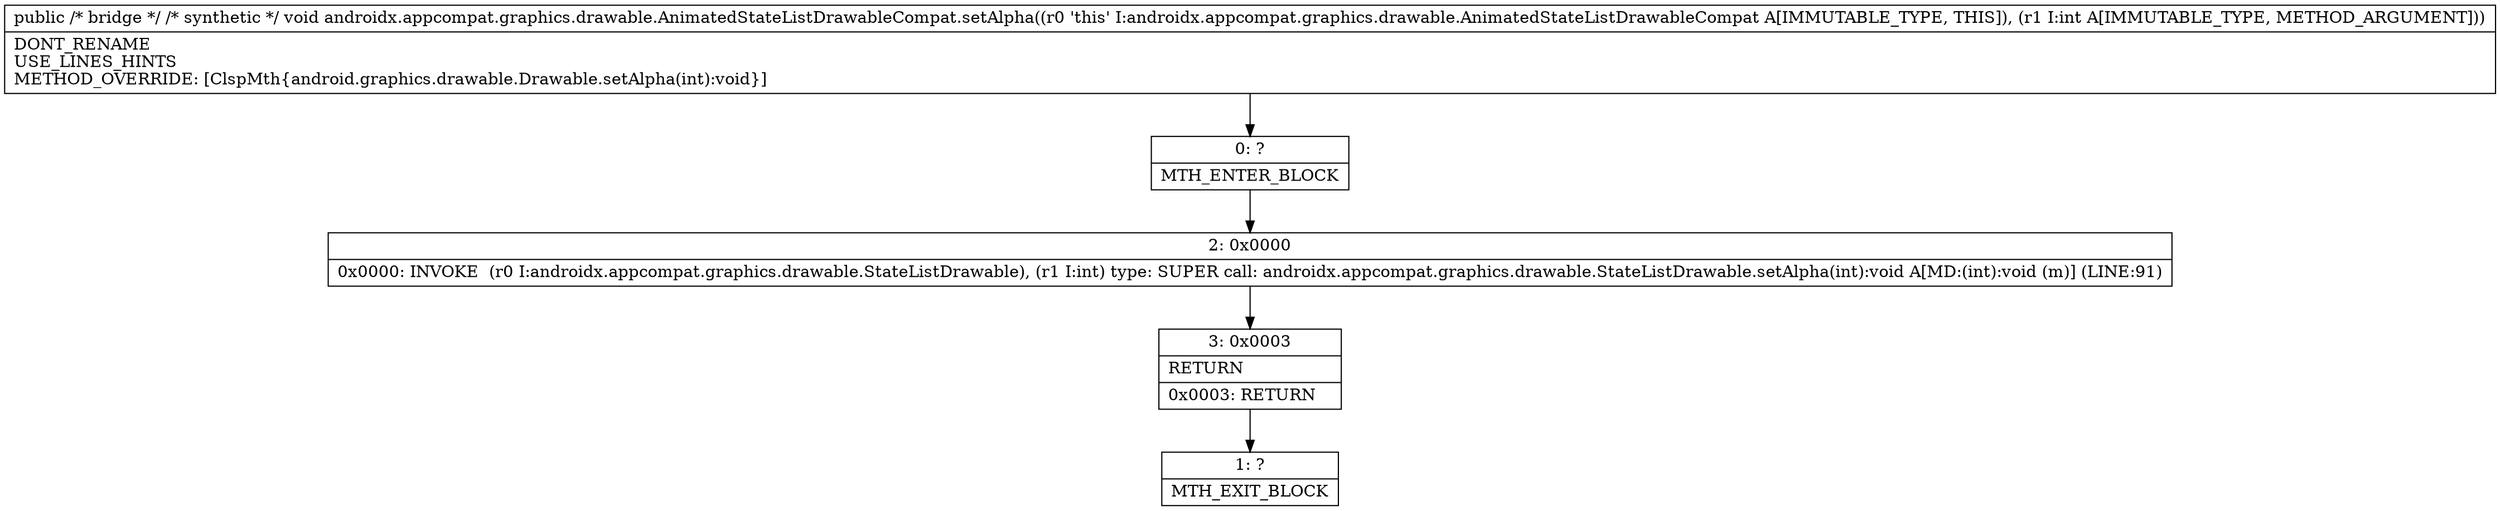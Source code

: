 digraph "CFG forandroidx.appcompat.graphics.drawable.AnimatedStateListDrawableCompat.setAlpha(I)V" {
Node_0 [shape=record,label="{0\:\ ?|MTH_ENTER_BLOCK\l}"];
Node_2 [shape=record,label="{2\:\ 0x0000|0x0000: INVOKE  (r0 I:androidx.appcompat.graphics.drawable.StateListDrawable), (r1 I:int) type: SUPER call: androidx.appcompat.graphics.drawable.StateListDrawable.setAlpha(int):void A[MD:(int):void (m)] (LINE:91)\l}"];
Node_3 [shape=record,label="{3\:\ 0x0003|RETURN\l|0x0003: RETURN   \l}"];
Node_1 [shape=record,label="{1\:\ ?|MTH_EXIT_BLOCK\l}"];
MethodNode[shape=record,label="{public \/* bridge *\/ \/* synthetic *\/ void androidx.appcompat.graphics.drawable.AnimatedStateListDrawableCompat.setAlpha((r0 'this' I:androidx.appcompat.graphics.drawable.AnimatedStateListDrawableCompat A[IMMUTABLE_TYPE, THIS]), (r1 I:int A[IMMUTABLE_TYPE, METHOD_ARGUMENT]))  | DONT_RENAME\lUSE_LINES_HINTS\lMETHOD_OVERRIDE: [ClspMth\{android.graphics.drawable.Drawable.setAlpha(int):void\}]\l}"];
MethodNode -> Node_0;Node_0 -> Node_2;
Node_2 -> Node_3;
Node_3 -> Node_1;
}

